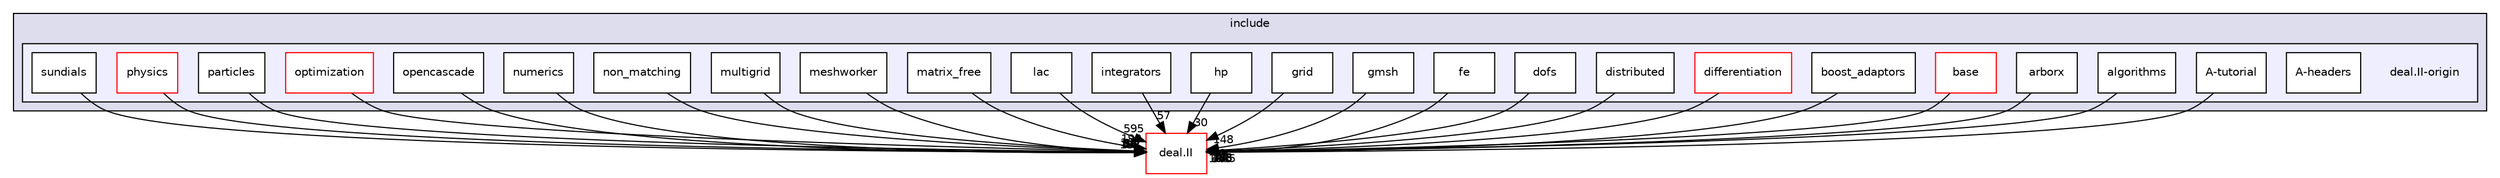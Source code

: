 digraph "include/deal.II-origin" {
  compound=true
  node [ fontsize="10", fontname="Helvetica"];
  edge [ labelfontsize="10", labelfontname="Helvetica"];
  subgraph clusterdir_d44c64559bbebec7f509842c48db8b23 {
    graph [ bgcolor="#ddddee", pencolor="black", label="include" fontname="Helvetica", fontsize="10", URL="dir_d44c64559bbebec7f509842c48db8b23.html"]
  subgraph clusterdir_1627ce85bc33b76c4cb222dfe9aeffd7 {
    graph [ bgcolor="#eeeeff", pencolor="black", label="" URL="dir_1627ce85bc33b76c4cb222dfe9aeffd7.html"];
    dir_1627ce85bc33b76c4cb222dfe9aeffd7 [shape=plaintext label="deal.II-origin"];
    dir_5fc20a817d672a52ed354aaf3712bf13 [shape=box label="A-headers" color="black" fillcolor="white" style="filled" URL="dir_5fc20a817d672a52ed354aaf3712bf13.html"];
    dir_cbbe9442a940b8d21279e199216556ac [shape=box label="A-tutorial" color="black" fillcolor="white" style="filled" URL="dir_cbbe9442a940b8d21279e199216556ac.html"];
    dir_65b8ec18948bdad5bb2e1c72ed795889 [shape=box label="algorithms" color="black" fillcolor="white" style="filled" URL="dir_65b8ec18948bdad5bb2e1c72ed795889.html"];
    dir_506ca19e5b24af5b25b1c141bf56818f [shape=box label="arborx" color="black" fillcolor="white" style="filled" URL="dir_506ca19e5b24af5b25b1c141bf56818f.html"];
    dir_44197ca9d3d2f23a5e88b57427341144 [shape=box label="base" color="red" fillcolor="white" style="filled" URL="dir_44197ca9d3d2f23a5e88b57427341144.html"];
    dir_77afec87410f5518c060de355e726621 [shape=box label="boost_adaptors" color="black" fillcolor="white" style="filled" URL="dir_77afec87410f5518c060de355e726621.html"];
    dir_c1daf48e3b0a3a89268b54c45ccaa086 [shape=box label="differentiation" color="red" fillcolor="white" style="filled" URL="dir_c1daf48e3b0a3a89268b54c45ccaa086.html"];
    dir_684f0f7b65a66369ab611f1208c7d2bc [shape=box label="distributed" color="black" fillcolor="white" style="filled" URL="dir_684f0f7b65a66369ab611f1208c7d2bc.html"];
    dir_808e9b7700dbd6962cdd2ae3daa35c8b [shape=box label="dofs" color="black" fillcolor="white" style="filled" URL="dir_808e9b7700dbd6962cdd2ae3daa35c8b.html"];
    dir_29508a5e7ce2100b0ee660be45210d38 [shape=box label="fe" color="black" fillcolor="white" style="filled" URL="dir_29508a5e7ce2100b0ee660be45210d38.html"];
    dir_15a27d72838d0a603000eb7d9f52fe52 [shape=box label="gmsh" color="black" fillcolor="white" style="filled" URL="dir_15a27d72838d0a603000eb7d9f52fe52.html"];
    dir_3b90df1b35a30c5217b654fb0770fb09 [shape=box label="grid" color="black" fillcolor="white" style="filled" URL="dir_3b90df1b35a30c5217b654fb0770fb09.html"];
    dir_17959ad923f451273c3e3175f69c471f [shape=box label="hp" color="black" fillcolor="white" style="filled" URL="dir_17959ad923f451273c3e3175f69c471f.html"];
    dir_b239fcc1fa80d35ba02c943f6ae4d864 [shape=box label="integrators" color="black" fillcolor="white" style="filled" URL="dir_b239fcc1fa80d35ba02c943f6ae4d864.html"];
    dir_f3fc72e78e93378d9cf14b810e130fc1 [shape=box label="lac" color="black" fillcolor="white" style="filled" URL="dir_f3fc72e78e93378d9cf14b810e130fc1.html"];
    dir_820c4252f7fe0fdf87bafa55c2276e7b [shape=box label="matrix_free" color="black" fillcolor="white" style="filled" URL="dir_820c4252f7fe0fdf87bafa55c2276e7b.html"];
    dir_3077936e09ee46c7c97fe03e41db907d [shape=box label="meshworker" color="black" fillcolor="white" style="filled" URL="dir_3077936e09ee46c7c97fe03e41db907d.html"];
    dir_289f026aebdda793201bbc00f866d046 [shape=box label="multigrid" color="black" fillcolor="white" style="filled" URL="dir_289f026aebdda793201bbc00f866d046.html"];
    dir_5cf7dde9a9829b450c4a65adba758bed [shape=box label="non_matching" color="black" fillcolor="white" style="filled" URL="dir_5cf7dde9a9829b450c4a65adba758bed.html"];
    dir_21e56a03b6c4b33313f8b715e041a96f [shape=box label="numerics" color="black" fillcolor="white" style="filled" URL="dir_21e56a03b6c4b33313f8b715e041a96f.html"];
    dir_299d97587060015458c5f211f9e9fdec [shape=box label="opencascade" color="black" fillcolor="white" style="filled" URL="dir_299d97587060015458c5f211f9e9fdec.html"];
    dir_2d78c9d3cad7bf6675fde63f6f86da4b [shape=box label="optimization" color="red" fillcolor="white" style="filled" URL="dir_2d78c9d3cad7bf6675fde63f6f86da4b.html"];
    dir_368f5517919c8accfb1e2561a28803e8 [shape=box label="particles" color="black" fillcolor="white" style="filled" URL="dir_368f5517919c8accfb1e2561a28803e8.html"];
    dir_5aacf5c17ccb45cac3806789a22b3b6a [shape=box label="physics" color="red" fillcolor="white" style="filled" URL="dir_5aacf5c17ccb45cac3806789a22b3b6a.html"];
    dir_7f03f044e5fb02f81ea4de1bfa515a9a [shape=box label="sundials" color="black" fillcolor="white" style="filled" URL="dir_7f03f044e5fb02f81ea4de1bfa515a9a.html"];
  }
  }
  dir_ee90d91a514b839c31faec7a1d916f67 [shape=box label="deal.II" fillcolor="white" style="filled" color="red" URL="dir_ee90d91a514b839c31faec7a1d916f67.html"];
  dir_17959ad923f451273c3e3175f69c471f->dir_ee90d91a514b839c31faec7a1d916f67 [headlabel="30", labeldistance=1.5 headhref="dir_000109_000009.html"];
  dir_77afec87410f5518c060de355e726621->dir_ee90d91a514b839c31faec7a1d916f67 [headlabel="8", labeldistance=1.5 headhref="dir_000087_000009.html"];
  dir_c1daf48e3b0a3a89268b54c45ccaa086->dir_ee90d91a514b839c31faec7a1d916f67 [headlabel="105", labeldistance=1.5 headhref="dir_000095_000009.html"];
  dir_684f0f7b65a66369ab611f1208c7d2bc->dir_ee90d91a514b839c31faec7a1d916f67 [headlabel="41", labeldistance=1.5 headhref="dir_000104_000009.html"];
  dir_5cf7dde9a9829b450c4a65adba758bed->dir_ee90d91a514b839c31faec7a1d916f67 [headlabel="15", labeldistance=1.5 headhref="dir_000119_000009.html"];
  dir_820c4252f7fe0fdf87bafa55c2276e7b->dir_ee90d91a514b839c31faec7a1d916f67 [headlabel="198", labeldistance=1.5 headhref="dir_000113_000009.html"];
  dir_cbbe9442a940b8d21279e199216556ac->dir_ee90d91a514b839c31faec7a1d916f67 [headlabel="1885", labeldistance=1.5 headhref="dir_000036_000009.html"];
  dir_29508a5e7ce2100b0ee660be45210d38->dir_ee90d91a514b839c31faec7a1d916f67 [headlabel="305", labeldistance=1.5 headhref="dir_000017_000009.html"];
  dir_b239fcc1fa80d35ba02c943f6ae4d864->dir_ee90d91a514b839c31faec7a1d916f67 [headlabel="57", labeldistance=1.5 headhref="dir_000111_000009.html"];
  dir_7f03f044e5fb02f81ea4de1bfa515a9a->dir_ee90d91a514b839c31faec7a1d916f67 [headlabel="36", labeldistance=1.5 headhref="dir_000131_000009.html"];
  dir_3077936e09ee46c7c97fe03e41db907d->dir_ee90d91a514b839c31faec7a1d916f67 [headlabel="87", labeldistance=1.5 headhref="dir_000115_000009.html"];
  dir_299d97587060015458c5f211f9e9fdec->dir_ee90d91a514b839c31faec7a1d916f67 [headlabel="9", labeldistance=1.5 headhref="dir_000029_000009.html"];
  dir_5aacf5c17ccb45cac3806789a22b3b6a->dir_ee90d91a514b839c31faec7a1d916f67 [headlabel="20", labeldistance=1.5 headhref="dir_000127_000009.html"];
  dir_289f026aebdda793201bbc00f866d046->dir_ee90d91a514b839c31faec7a1d916f67 [headlabel="107", labeldistance=1.5 headhref="dir_000117_000009.html"];
  dir_3b90df1b35a30c5217b654fb0770fb09->dir_ee90d91a514b839c31faec7a1d916f67 [headlabel="148", labeldistance=1.5 headhref="dir_000020_000009.html"];
  dir_808e9b7700dbd6962cdd2ae3daa35c8b->dir_ee90d91a514b839c31faec7a1d916f67 [headlabel="54", labeldistance=1.5 headhref="dir_000107_000009.html"];
  dir_f3fc72e78e93378d9cf14b810e130fc1->dir_ee90d91a514b839c31faec7a1d916f67 [headlabel="595", labeldistance=1.5 headhref="dir_000014_000009.html"];
  dir_21e56a03b6c4b33313f8b715e041a96f->dir_ee90d91a514b839c31faec7a1d916f67 [headlabel="152", labeldistance=1.5 headhref="dir_000105_000009.html"];
  dir_368f5517919c8accfb1e2561a28803e8->dir_ee90d91a514b839c31faec7a1d916f67 [headlabel="53", labeldistance=1.5 headhref="dir_000030_000009.html"];
  dir_506ca19e5b24af5b25b1c141bf56818f->dir_ee90d91a514b839c31faec7a1d916f67 [headlabel="4", labeldistance=1.5 headhref="dir_000085_000009.html"];
  dir_44197ca9d3d2f23a5e88b57427341144->dir_ee90d91a514b839c31faec7a1d916f67 [headlabel="473", labeldistance=1.5 headhref="dir_000011_000009.html"];
  dir_15a27d72838d0a603000eb7d9f52fe52->dir_ee90d91a514b839c31faec7a1d916f67 [headlabel="3", labeldistance=1.5 headhref="dir_000028_000009.html"];
  dir_2d78c9d3cad7bf6675fde63f6f86da4b->dir_ee90d91a514b839c31faec7a1d916f67 [headlabel="14", labeldistance=1.5 headhref="dir_000121_000009.html"];
  dir_65b8ec18948bdad5bb2e1c72ed795889->dir_ee90d91a514b839c31faec7a1d916f67 [headlabel="24", labeldistance=1.5 headhref="dir_000083_000009.html"];
}
